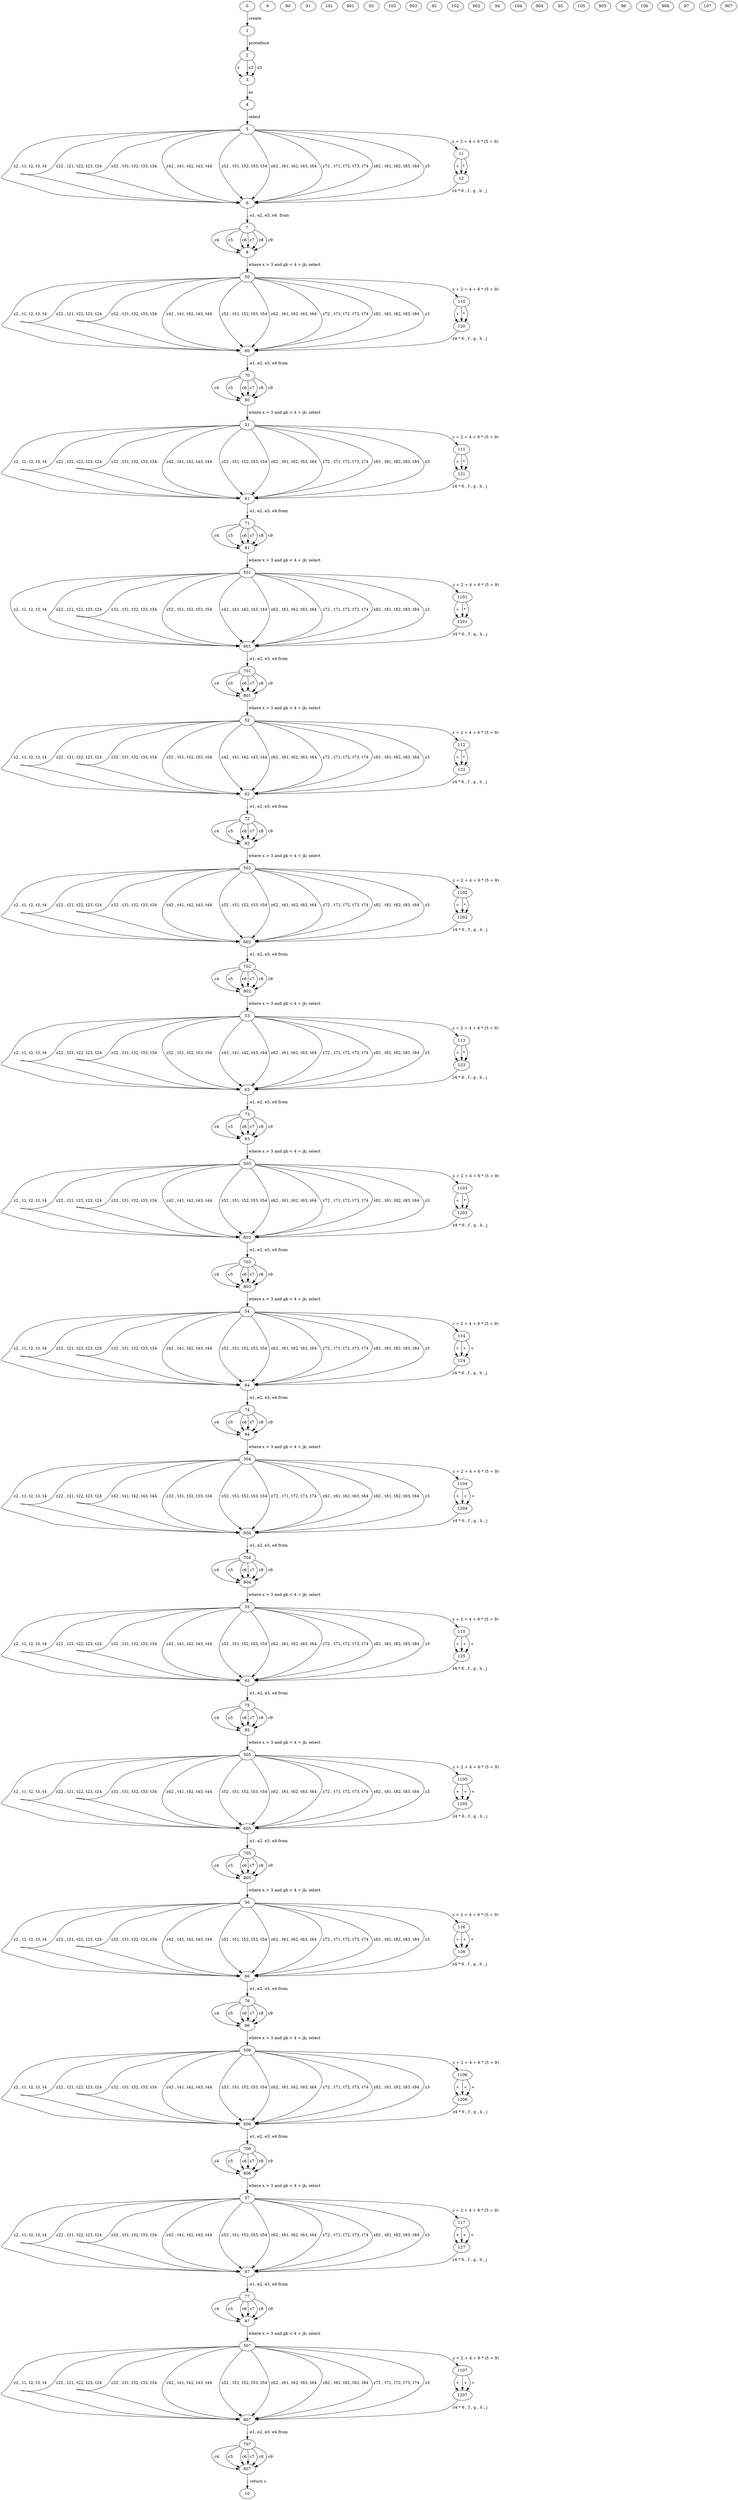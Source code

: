 digraph G
{
0;1;2;3;4;5;6;7;8;9;10;11;12;
50;60;70;80;90;110;120;
51;61;71;81;91;101;111;121;
501;601;701;801;901;1101;1201;

53;63;73;83;93;103;113;123;
503;603;703;803;903;1103;1203;

52;62;72;82;92;102;112;122;
502;602;702;802;902;1102;1202;

54;64;74;84;94;104;114;124;
504;604;704;804;904;1104;1204;

55;65;75;85;95;105;115;125;
505;605;705;805;905;1105;1205;

56;66;76;86;96;106;116;126;
506;606;706;806;906;1106;1206;

57;67;77;87;97;107;117;127;
507;607;707;807;907;1107;1207;


0->1 [label=" create "];
1->2 [label=" procedure"];
2->3 [label=" x "];
2->3 [label=" x2 "];
2->3 [label=" x3 "];
3->4 [label=" as "];

4->5 [label=" select "];
5->11 [label=" z + 2 + 4 + 6 * (5 + 9) "];
11->12 [label=" + "];11->12 [label=" * "];11->12 [label=" - "];
12->6 [label=" z4 * 6 , f , g , h , j "];
5->6 [label=" z2 , t1, t2, t3, t4 "];5->6 [label=" z22 , t21, t22, t23, t24 "];5->6 [label=" z32 , t31, t32, t33, t34 "];5->6 [label=" z42 , t41, t42, t43, t44 "];
5->6 [label=" z52 , t51, t52, t53, t54 "];5->6 [label=" z62 , t61, t62, t63, t64 "];5->6 [label=" z72 , t71, t72, t73, t74 "];5->6 [label=" z82 , t81, t82, t83, t84 "];
5->6 [label=" z3 "];
6->7 [label=", e1, e2, e3, e4  from "];
7->8 [label=" c4 "];
7->8 [label=" c5 "];
7->8 [label=" c6 "];
7->8 [label=" c7 "];
7->8 [label=" c8 "];
7->8 [label=" c9 "];
8->50 [label=" where x > 3 and gk < 4 + jk; select"];
50->110 [label=" z + 2 + 4 + 6 * (5 + 9) "];
110->120 [label=" + "];110->120 [label=" * "];110->120 [label=" - "];
120->60 [label=" z4 * 6 , f , g , h , j "];
50->60 [label=" z2 , t1, t2, t3, t4 "];50->60 [label=" z22 , t21, t22, t23, t24 "];50->60 [label=" z32 , t31, t32, t33, t34 "];50->60 [label=" z42 , t41, t42, t43, t44 "];
50->60 [label=" z52 , t51, t52, t53, t54 "];50->60 [label=" z62 , t61, t62, t63, t64 "];50->60 [label=" z72 , t71, t72, t73, t74 "];50->60 [label=" z82 , t81, t82, t83, t84 "];

50->60 [label=" z3 "];
60->70 [label=", e1, e2, e3, e4 from "];
70->80 [label=" c4 "];
70->80 [label=" c5 "];
70->80 [label=" c6 "];
70->80 [label=" c7 "];
70->80 [label=" c8 "];
70->80 [label=" c9 "];

80->51 [label=" where x > 3 and gk < 4 + jk; select"];
51->111 [label=" z + 2 + 4 + 6 * (5 + 9) "];
111->121 [label=" + "];111->121 [label=" * "];111->121 [label=" - "];
121->61 [label=" z4 * 6 , f , g , h , j "];
51->61 [label=" z2 , t1, t2, t3, t4 "];51->61 [label=" z22 , t21, t22, t23, t24 "];51->61 [label=" z32 , t31, t32, t33, t34 "];51->61 [label=" z42 , t41, t42, t43, t44 "];
51->61 [label=" z52 , t51, t52, t53, t54 "];51->61 [label=" z62 , t61, t62, t63, t64 "];51->61 [label=" z72 , t71, t72, t73, t74 "];51->61 [label=" z82 , t81, t82, t83, t84 "];

51->61 [label=" z3 "];
61->71 [label=", e1, e2, e3, e4 from "];
71->81 [label=" c4 "];
71->81 [label=" c5 "];
71->81 [label=" c6 "];
71->81 [label=" c7 "];
71->81 [label=" c8 "];
71->81 [label=" c9 "];
81->501 [label=" where x > 3 and gk < 4 + jk; select"];
501->1101 [label=" z + 2 + 4 + 6 * (5 + 9) "];
1101->1201 [label=" + "];1101->1201 [label=" * "];1101->1201 [label=" - "];
1201->601 [label=" z4 * 6 , f , g , h , j "];
501->601 [label=" z2 , t1, t2, t3, t4 "];501->601 [label=" z22 , t21, t22, t23, t24 "];501->601 [label=" z32 , t31, t32, t33, t34 "];501->601 [label=" z52 , t51, t52, t53, t54 "];
501->601 [label=" z42 , t41, t42, t43, t44 "];501->601 [label=" z62 , t61, t62, t63, t64 "];501->601 [label=" z72 , t71, t72, t73, t74 "];501->601 [label=" z82 , t81, t82, t83, t84 "];

501->601 [label=" z3 "];
601->701 [label=", e1, e2, e3, e4 from "];
701->801 [label=" c4 "];
701->801 [label=" c5 "];
701->801 [label=" c6 "];
701->801 [label=" c7 "];
701->801 [label=" c8 "];
701->801 [label=" c9 "];

801->52 [label=" where x > 3 and gk < 4 + jk; select"];
52->112 [label=" z + 2 + 4 + 6 * (5 + 9) "];
112->122 [label=" + "];112->122 [label=" * "];112->122 [label=" - "];
122->62 [label=" z4 * 6 , f , g , h , j "];
52->62 [label=" z2 , t1, t2, t3, t4 "];52->62 [label=" z22 , t21, t22, t23, t24 "];52->62 [label=" z32 , t31, t32, t33, t34 "];52->62 [label=" z52 , t51, t52, t53, t54 "];
52->62 [label=" z42 , t41, t42, t43, t44 "];52->62 [label=" z62 , t61, t62, t63, t64 "];52->62 [label=" z72 , t71, t72, t73, t74 "];52->62 [label=" z82 , t81, t82, t83, t84 "];

52->62 [label=" z3 "];
62->72 [label=", e1, e2, e3, e4 from "];
72->82 [label=" c4 "];
72->82 [label=" c5 "];
72->82 [label=" c6 "];
72->82 [label=" c7 "];
72->82 [label=" c8 "];
72->82 [label=" c9 "];
82->502 [label=" where x > 3 and gk < 4 + jk; select"];
502->1102 [label=" z + 2 + 4 + 6 * (5 + 9) "];
1102->1202 [label=" + "];1102->1202 [label=" * "];1102->1202 [label=" - "];
1202->602 [label=" z4 * 6 , f , g , h , j "];
502->602 [label=" z2 , t1, t2, t3, t4 "];502->602 [label=" z22 , t21, t22, t23, t24 "];502->602 [label=" z32 , t31, t32, t33, t34 "];502->602 [label=" z42 , t41, t42, t43, t44 "];
502->602 [label=" z52 , t51, t52, t53, t54 "];502->602 [label=" z62 , t61, t62, t63, t64 "];502->602 [label=" z72 , t71, t72, t73, t74 "];502->602 [label=" z82 , t81, t82, t83, t84 "];

502->602 [label=" z3 "];
602->702 [label=", e1, e2, e3, e4 from "];
702->802 [label=" c4 "];
702->802 [label=" c5 "];
702->802 [label=" c6 "];
702->802 [label=" c7 "];
702->802 [label=" c8 "];
702->802 [label=" c9 "];

802->53 [label=" where x > 3 and gk < 4 + jk; select"];
53->113 [label=" z + 2 + 4 + 6 * (5 + 9) "];
113->123 [label=" + "];113->123 [label=" * "];113->123 [label=" - "];
123->63 [label=" z4 * 6 , f , g , h , j "];
53->63 [label=" z2 , t1, t2, t3, t4 "];53->63 [label=" z22 , t21, t22, t23, t24 "];53->63 [label=" z32 , t31, t32, t33, t34 "];53->63 [label=" z52 , t51, t52, t53, t54 "];
53->63 [label=" z42 , t41, t42, t43, t44 "];53->63 [label=" z62 , t61, t62, t63, t64 "];53->63 [label=" z72 , t71, t72, t73, t74 "];53->63 [label=" z82 , t81, t82, t83, t84 "];

53->63 [label=" z3 "];
63->73 [label=", e1, e2, e3, e4 from "];
73->83 [label=" c4 "];
73->83 [label=" c5 "];
73->83 [label=" c6 "];
73->83 [label=" c7 "];
73->83 [label=" c8 "];
73->83 [label=" c9 "];
83->503 [label=" where x > 3 and gk < 4 + jk; select"];
503->1103 [label=" z + 2 + 4 + 6 * (5 + 9) "];
1103->1203 [label=" + "];1103->1203 [label=" * "];1103->1203 [label=" - "];
1203->603 [label=" z4 * 6 , f , g , h , j "];
503->603 [label=" z2 , t1, t2, t3, t4 "];503->603 [label=" z22 , t21, t22, t23, t24 "];503->603 [label=" z32 , t31, t32, t33, t34 "];503->603 [label=" z42 , t41, t42, t43, t44 "];
503->603 [label=" z52 , t51, t52, t53, t54 "];503->603 [label=" z62 , t61, t62, t63, t64 "];503->603 [label=" z72 , t71, t72, t73, t74 "];503->603 [label=" z82 , t81, t82, t83, t84 "];

503->603 [label=" z3 "];
603->703 [label=", e1, e2, e3, e4 from "];
703->803 [label=" c4 "];
703->803 [label=" c5 "];
703->803 [label=" c6 "];
703->803 [label=" c7 "];
703->803 [label=" c8 "];
703->803 [label=" c9 "];



803->54 [label=" where x > 3 and gk < 4 + jk; select"];
54->114 [label=" z + 2 + 4 + 6 * (5 + 9) "];
114->124 [label=" + "];114->124 [label=" + "];114->124 [label=" + "];
124->64 [label=" z4 * 6 , f , g , h , j "];
54->64 [label=" z2 , t1, t2, t3, t4 "];54->64 [label=" z22 , t21, t22, t23, t24 "];54->64 [label=" z32 , t31, t32, t33, t34 "];54->64 [label=" z42 , t41, t42, t43, t44 "];
54->64 [label=" z52 , t51, t52, t53, t54 "];54->64 [label=" z62 , t61, t62, t63, t64 "];54->64 [label=" z72 , t71, t72, t73, t74 "];54->64 [label=" z82 , t81, t82, t83, t84 "];

54->64 [label=" z3 "];
64->74 [label=", e1, e2, e3, e4 from "];
74->84 [label=" c4 "];
74->84 [label=" c5 "];
74->84 [label=" c6 "];
74->84 [label=" c7 "];
74->84 [label=" c8 "];
74->84 [label=" c9 "];
84->504 [label=" where x > 3 and gk < 4 + jk; select"];
504->1104 [label=" z + 2 + 4 + 6 * (5 + 9) "];
1104->1204 [label=" + "];1104->1204 [label=" + "];1104->1204 [label=" + "];
1204->604 [label=" z4 * 6 , f , g , h , j "];
504->604 [label=" z2 , t1, t2, t3, t4 "];504->604 [label=" z22 , t21, t22, t23, t24 "];504->604 [label=" z42 , t41, t42, t43, t44 "];504->604 [label=" z32 , t31, t32, t33, t34 "];
504->604 [label=" z52 , t51, t52, t53, t54 "];504->604 [label=" z72 , t71, t72, t73, t74 "];504->604 [label=" z62 , t61, t62, t63, t64 "];504->604 [label=" z82 , t81, t82, t83, t84 "];

504->604 [label=" z3 "];
604->704 [label=", e1, e2, e3, e4 from "];
704->804 [label=" c4 "];
704->804 [label=" c5 "];
704->804 [label=" c6 "];
704->804 [label=" c7 "];
704->804 [label=" c8 "];
704->804 [label=" c9 "];

804->55 [label=" where x > 3 and gk < 4 + jk; select"];
55->115 [label=" z + 2 + 4 + 6 * (5 + 9) "];
115->125 [label=" + "];115->125 [label=" + "];115->125 [label=" + "];
125->65 [label=" z4 * 6 , f , g , h , j "];
55->65 [label=" z2 , t1, t2, t3, t4 "];55->65 [label=" z22 , t21, t22, t23, t24 "];55->65 [label=" z32 , t31, t32, t33, t34 "];55->65 [label=" z42 , t41, t42, t43, t44 "];
55->65 [label=" z52 , t51, t52, t53, t54 "];55->65 [label=" z62 , t61, t62, t63, t64 "];55->65 [label=" z72 , t71, t72, t73, t74 "];55->65 [label=" z82 , t81, t82, t83, t84 "];

55->65 [label=" z3 "];
65->75 [label=", e1, e2, e3, e4 from "];
75->85 [label=" c4 "];
75->85 [label=" c5 "];
75->85 [label=" c6 "];
75->85 [label=" c7 "];
75->85 [label=" c8 "];
75->85 [label=" c9 "];
85->505 [label=" where x > 3 and gk < 4 + jk; select"];
505->1105 [label=" z + 2 + 4 + 6 * (5 + 9) "];
1105->1205 [label=" + "];1105->1205 [label=" + "];1105->1205 [label=" + "];
1205->605 [label=" z4 * 6 , f , g , h , j "];
505->605[label=" z2 , t1, t2, t3, t4 "];505->605[label=" z22 , t21, t22, t23, t24 "];505->605[label=" z32 , t31, t32, t33, t34 "];505->605[label=" z42 , t41, t42, t43, t44 "];
505->605[label=" z52 , t51, t52, t53, t54 "];505->605[label=" z62 , t61, t62, t63, t64 "];505->605[label=" z72 , t71, t72, t73, t74 "];505->605[label=" z82 , t81, t82, t83, t84 "];

505->605 [label=" z3 "];
605->705 [label=", e1, e2, e3, e4 from "];
705->805 [label=" c4 "];
705->805 [label=" c5 "];
705->805 [label=" c6 "];
705->805 [label=" c7 "];
705->805 [label=" c8 "];
705->805 [label=" c9 "];

805->56 [label=" where x > 3 and gk < 4 + jk; select"];
56->116 [label=" z + 2 + 4 + 6 * (5 + 9) "];
116->126 [label=" + "];116->126 [label=" + "];116->126 [label=" + "];
126->66 [label=" z4 * 6 , f , g , h , j "];
56->66 [label=" z2 , t1, t2, t3, t4 "];56->66 [label=" z22 , t21, t22, t23, t24 "];56->66 [label=" z32 , t31, t32, t33, t34 "];56->66 [label=" z42 , t41, t42, t43, t44 "];
56->66 [label=" z52 , t51, t52, t53, t54 "];56->66 [label=" z62 , t61, t62, t63, t64 "];56->66 [label=" z72 , t71, t72, t73, t74 "];56->66 [label=" z82 , t81, t82, t83, t84 "];

56->66 [label=" z3 "];
66->76 [label=", e1, e2, e3, e4 from "];
76->86 [label=" c4 "];
76->86 [label=" c5 "];
76->86 [label=" c6 "];
76->86 [label=" c7 "];
76->86 [label=" c8 "];
76->86 [label=" c9 "];
86->506 [label=" where x > 3 and gk < 4 + jk; select"];
506->1106 [label=" z + 2 + 4 + 6 * (5 + 9) "];
1106->1206 [label=" + "];1106->1206 [label=" + "];1106->1206 [label=" + "];
1206->606 [label=" z4 * 6 , f , g , h , j "];
506->606 [label=" z2 , t1, t2, t3, t4 "];506->606 [label=" z22 , t21, t22, t23, t24 "];506->606 [label=" z32 , t31, t32, t33, t34 "];506->606 [label=" z42 , t41, t42, t43, t44 "];
506->606 [label=" z52 , t51, t52, t53, t54 "];506->606 [label=" z62 , t61, t62, t63, t64 "];506->606 [label=" z72 , t71, t72, t73, t74 "];506->606 [label=" z92 , t91, t92, t93, t94 "];

506->606 [label=" z3 "];
606->706 [label=", e1, e2, e3, e4 from "];
706->806 [label=" c4 "];
706->806 [label=" c5 "];
706->806 [label=" c6 "];
706->806 [label=" c7 "];
706->806 [label=" c8 "];
706->806 [label=" c9 "];

806->57 [label=" where x > 3 and gk < 4 + jk; select"];
57->117 [label=" z + 2 + 4 + 6 * (5 + 9) "];
117->127 [label=" + "];117->127 [label=" + "];117->127 [label=" + "];
127->67 [label=" z4 * 6 , f , g , h , j "];
57->67 [label=" z2 , t1, t2, t3, t4 "];57->67 [label=" z22 , t21, t22, t23, t24 "];57->67 [label=" z32 , t31, t32, t33, t34 "];57->67 [label=" z42 , t41, t42, t43, t44 "];
57->67 [label=" z52 , t51, t52, t53, t54 "];57->67 [label=" z62 , t61, t62, t63, t64 "];57->67 [label=" z72 , t71, t72, t73, t74 "];57->67 [label=" z82 , t81, t82, t83, t84 "];

57->67 [label=" z3 "];
67->77 [label=", e1, e2, e3, e4 from "];
77->87 [label=" c4 "];
77->87 [label=" c5 "];
77->87 [label=" c6 "];
77->87 [label=" c7 "];
77->87 [label=" c8 "];
77->87 [label=" c9 "];
87->507 [label=" where x > 3 and gk < 4 + jk; select"];
507->1107 [label=" z + 2 + 4 + 6 * (5 + 9) "];
1107->1207 [label=" + "];1107->1207 [label=" + "];1107->1207 [label=" + "];
1207->607 [label=" z4 * 6 , f , g , h , j "];
507->607 [label=" z2 , t1, t2, t3, t4 "];507->607 [label=" z22 , t21, t22, t23, t24 "];507->607 [label=" z32 , t31, t32, t33, t34 "];507->607 [label=" z42 , t41, t42, t43, t44 "];
507->607 [label=" z52 , t51, t52, t53, t54 "];507->607 [label=" z62 , t61, t62, t63, t64 "];507->607 [label=" z82 , t81, t82, t83, t84 "];507->607 [label=" z72 , t71, t72, t73, t74 "];

507->607 [label=" z3 "];
607->707 [label=", e1, e2, e3, e4 from "];
707->807 [label=" c4 "];
707->807 [label=" c5 "];
707->807 [label=" c6 "];
707->807 [label=" c7 "];
707->807 [label=" c8 "];
707->807 [label=" c9 "];


807->10 [label="; return c "];
}